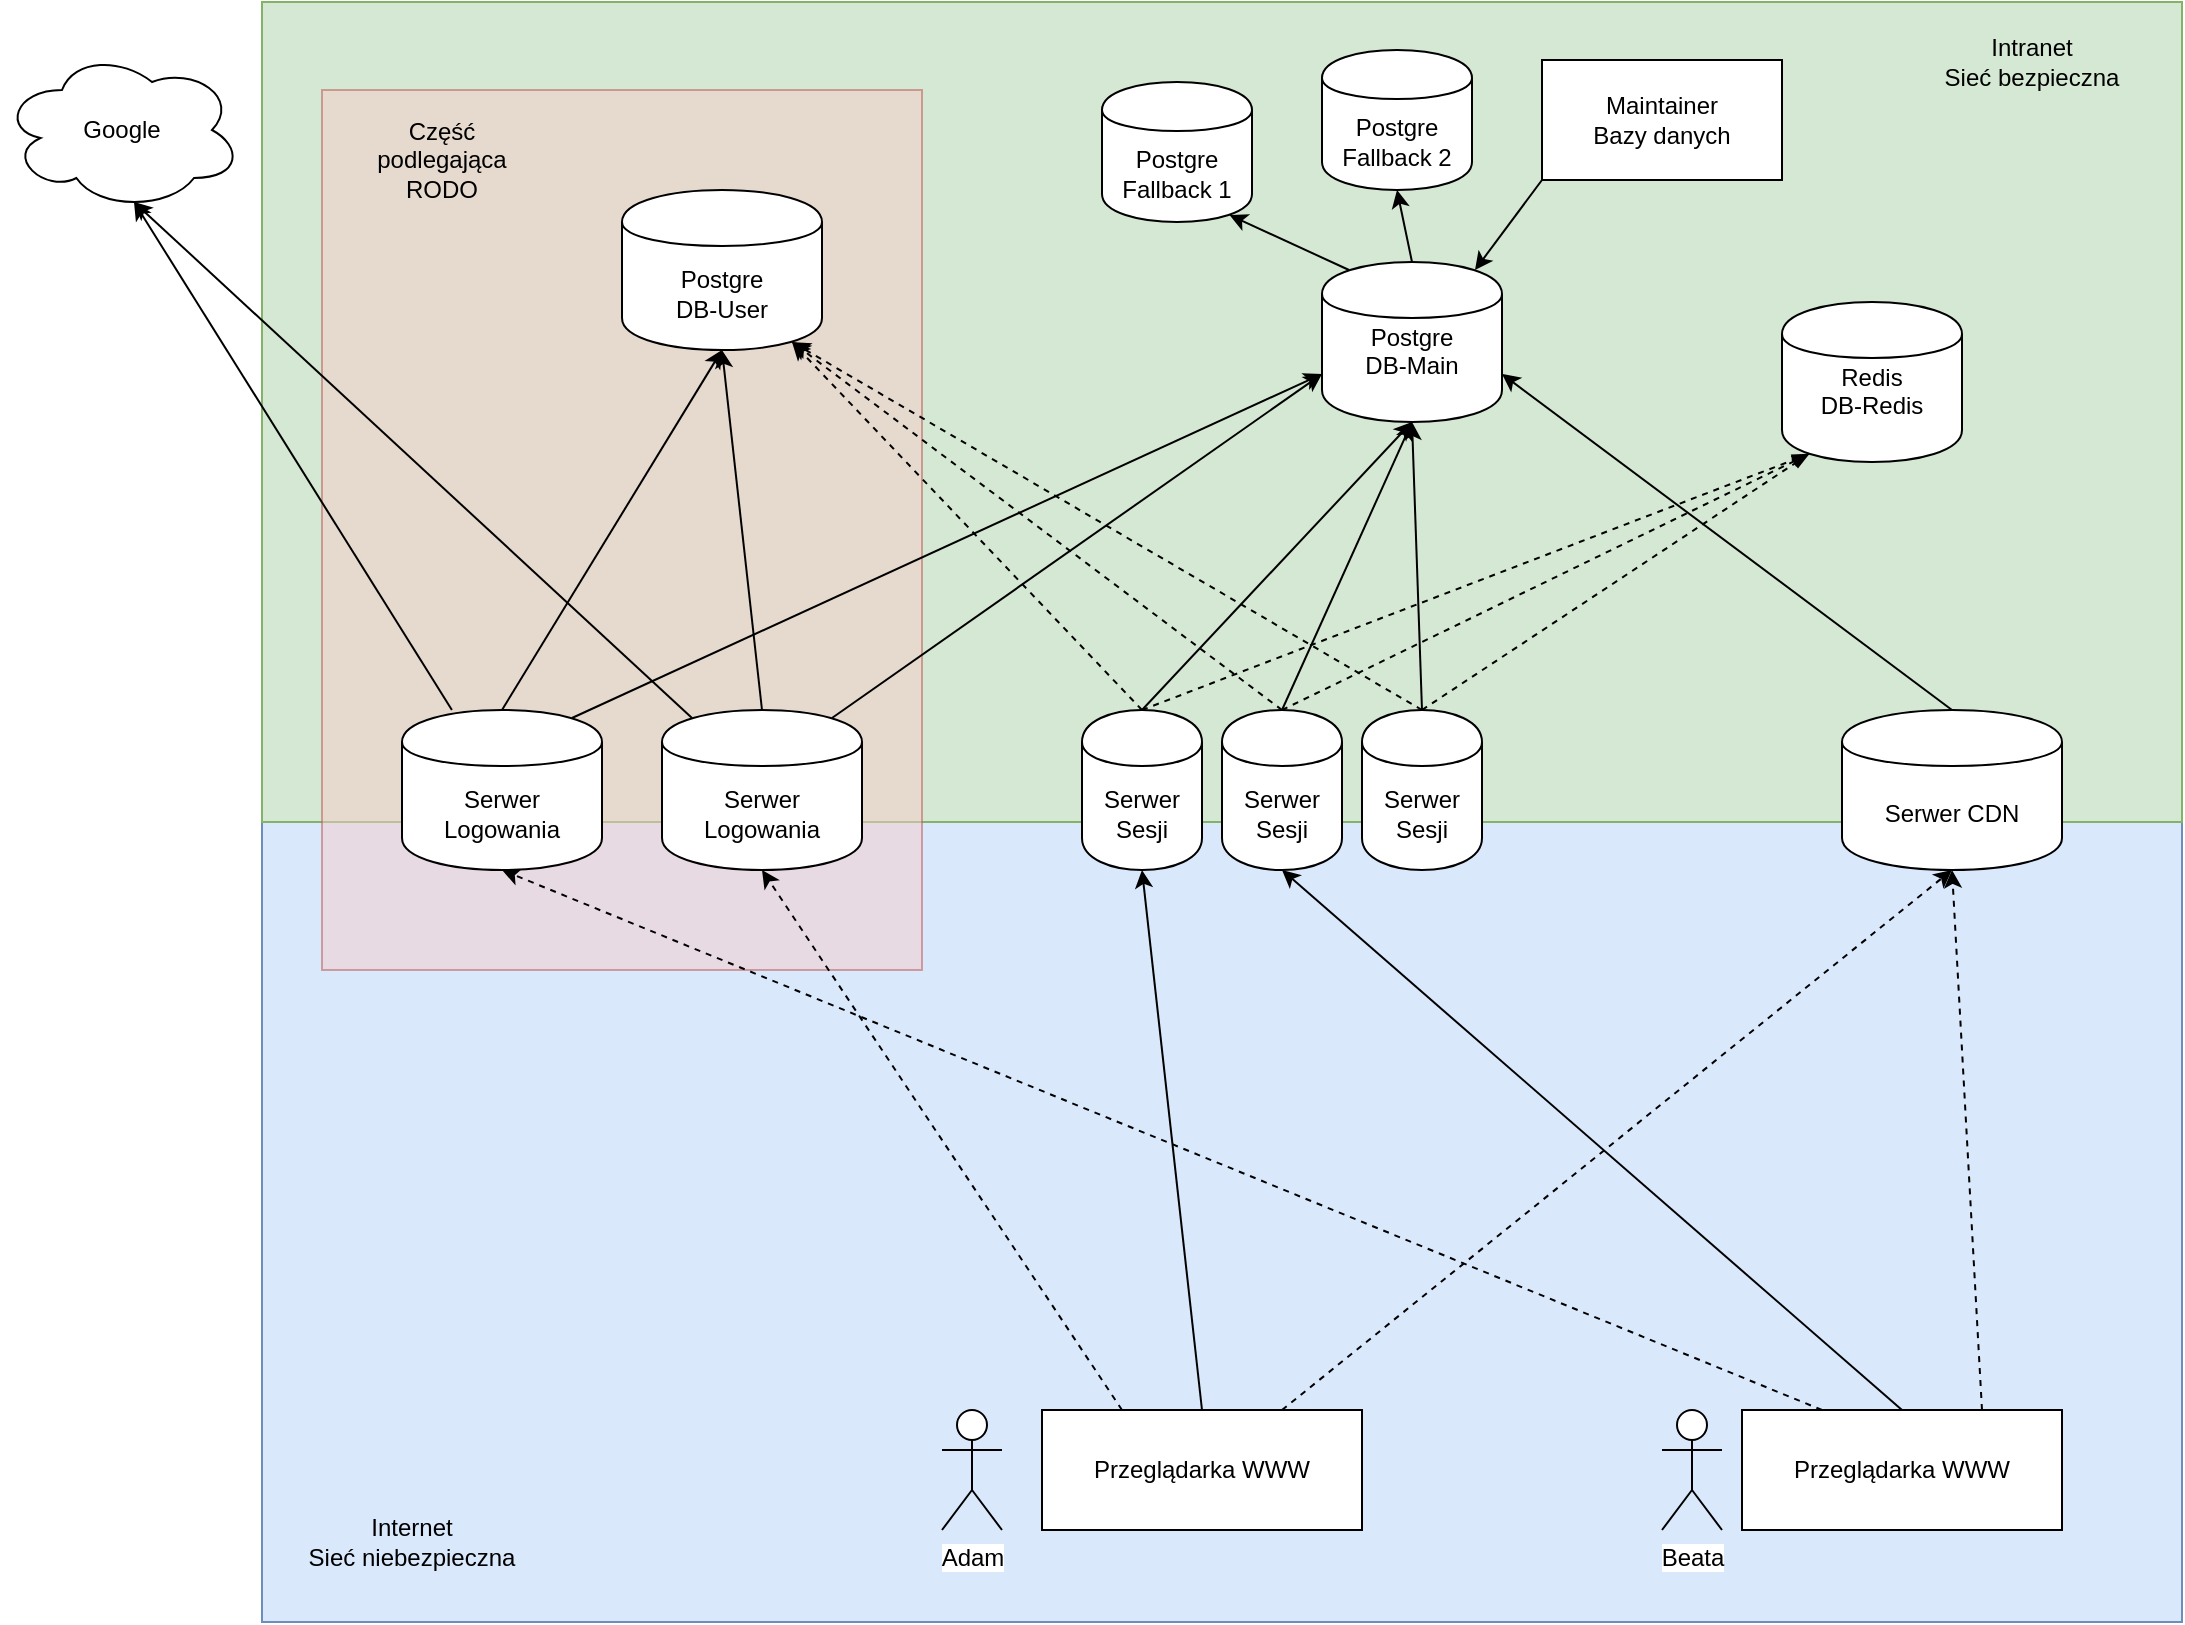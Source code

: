 <mxfile version="13.0.1" type="device" pages="5"><diagram id="g_o7d2ABGLRfhGe63ym8" name="Główna"><mxGraphModel dx="1102" dy="580" grid="1" gridSize="10" guides="1" tooltips="1" connect="1" arrows="1" fold="1" page="1" pageScale="1" pageWidth="1169" pageHeight="827" math="0" shadow="0"><root><mxCell id="0"/><mxCell id="1" parent="0"/><mxCell id="Wdhv043kFOqrC3t5ppKc-2" value="" style="rounded=0;whiteSpace=wrap;html=1;fillColor=#dae8fc;strokeColor=#6c8ebf;" parent="1" vertex="1"><mxGeometry x="140" y="420" width="960" height="400" as="geometry"/></mxCell><mxCell id="Wdhv043kFOqrC3t5ppKc-1" value="" style="rounded=0;whiteSpace=wrap;html=1;fillColor=#d5e8d4;strokeColor=#82b366;" parent="1" vertex="1"><mxGeometry x="140" y="10" width="960" height="410" as="geometry"/></mxCell><mxCell id="zVU1gbsdw3X1vmccZMeE-21" value="" style="rounded=0;whiteSpace=wrap;html=1;fillColor=#f8cecc;strokeColor=#b85450;gradientColor=none;opacity=50;" parent="1" vertex="1"><mxGeometry x="170" y="54" width="300" height="440" as="geometry"/></mxCell><mxCell id="zVU1gbsdw3X1vmccZMeE-1" value="Serwer&lt;br&gt;Logowania" style="shape=cylinder;whiteSpace=wrap;html=1;boundedLbl=1;backgroundOutline=1;" parent="1" vertex="1"><mxGeometry x="340" y="364" width="100" height="80" as="geometry"/></mxCell><mxCell id="zVU1gbsdw3X1vmccZMeE-2" value="Serwer Sesji" style="shape=cylinder;whiteSpace=wrap;html=1;boundedLbl=1;backgroundOutline=1;" parent="1" vertex="1"><mxGeometry x="550" y="364" width="60" height="80" as="geometry"/></mxCell><mxCell id="zVU1gbsdw3X1vmccZMeE-3" value="Serwer CDN" style="shape=cylinder;whiteSpace=wrap;html=1;boundedLbl=1;backgroundOutline=1;" parent="1" vertex="1"><mxGeometry x="930" y="364" width="110" height="80" as="geometry"/></mxCell><mxCell id="zVU1gbsdw3X1vmccZMeE-6" value="Postgre&lt;br&gt;DB-User" style="shape=cylinder;whiteSpace=wrap;html=1;boundedLbl=1;backgroundOutline=1;" parent="1" vertex="1"><mxGeometry x="320" y="104" width="100" height="80" as="geometry"/></mxCell><mxCell id="zVU1gbsdw3X1vmccZMeE-7" value="&lt;span style=&quot;white-space: normal&quot;&gt;Postgre&lt;/span&gt;&lt;br style=&quot;white-space: normal&quot;&gt;&lt;span style=&quot;white-space: normal&quot;&gt;DB-Main&lt;br&gt;&lt;br&gt;&lt;/span&gt;" style="shape=cylinder;whiteSpace=wrap;html=1;boundedLbl=1;backgroundOutline=1;" parent="1" vertex="1"><mxGeometry x="670" y="140" width="90" height="80" as="geometry"/></mxCell><mxCell id="zVU1gbsdw3X1vmccZMeE-8" value="Adam" style="shape=umlActor;verticalLabelPosition=bottom;labelBackgroundColor=#ffffff;verticalAlign=top;html=1;outlineConnect=0;" parent="1" vertex="1"><mxGeometry x="480" y="714" width="30" height="60" as="geometry"/></mxCell><mxCell id="zVU1gbsdw3X1vmccZMeE-11" value="Przeglądarka WWW" style="rounded=0;whiteSpace=wrap;html=1;" parent="1" vertex="1"><mxGeometry x="530" y="714" width="160" height="60" as="geometry"/></mxCell><mxCell id="zVU1gbsdw3X1vmccZMeE-13" value="Serwer Sesji" style="shape=cylinder;whiteSpace=wrap;html=1;boundedLbl=1;backgroundOutline=1;" parent="1" vertex="1"><mxGeometry x="690" y="364" width="60" height="80" as="geometry"/></mxCell><mxCell id="zVU1gbsdw3X1vmccZMeE-14" value="Serwer Sesji" style="shape=cylinder;whiteSpace=wrap;html=1;boundedLbl=1;backgroundOutline=1;" parent="1" vertex="1"><mxGeometry x="620" y="364" width="60" height="80" as="geometry"/></mxCell><mxCell id="zVU1gbsdw3X1vmccZMeE-22" value="Część podlegająca RODO" style="text;html=1;strokeColor=none;fillColor=none;align=center;verticalAlign=middle;whiteSpace=wrap;rounded=0;" parent="1" vertex="1"><mxGeometry x="180" y="64" width="100" height="50" as="geometry"/></mxCell><mxCell id="zVU1gbsdw3X1vmccZMeE-37" value="" style="endArrow=classic;html=1;exitX=0.5;exitY=0;exitDx=0;exitDy=0;entryX=0.5;entryY=1;entryDx=0;entryDy=0;" parent="1" source="zVU1gbsdw3X1vmccZMeE-2" target="zVU1gbsdw3X1vmccZMeE-7" edge="1"><mxGeometry width="50" height="50" relative="1" as="geometry"><mxPoint x="620" y="404" as="sourcePoint"/><mxPoint x="670" y="354" as="targetPoint"/></mxGeometry></mxCell><mxCell id="zVU1gbsdw3X1vmccZMeE-39" value="" style="endArrow=classic;html=1;entryX=0.5;entryY=1;entryDx=0;entryDy=0;exitX=0.5;exitY=0;exitDx=0;exitDy=0;" parent="1" source="zVU1gbsdw3X1vmccZMeE-14" target="zVU1gbsdw3X1vmccZMeE-7" edge="1"><mxGeometry width="50" height="50" relative="1" as="geometry"><mxPoint x="620" y="404" as="sourcePoint"/><mxPoint x="670" y="354" as="targetPoint"/></mxGeometry></mxCell><mxCell id="zVU1gbsdw3X1vmccZMeE-40" value="" style="endArrow=classic;html=1;exitX=0.5;exitY=0;exitDx=0;exitDy=0;entryX=0.5;entryY=1;entryDx=0;entryDy=0;" parent="1" source="zVU1gbsdw3X1vmccZMeE-13" target="zVU1gbsdw3X1vmccZMeE-7" edge="1"><mxGeometry width="50" height="50" relative="1" as="geometry"><mxPoint x="620" y="404" as="sourcePoint"/><mxPoint x="670" y="354" as="targetPoint"/></mxGeometry></mxCell><mxCell id="zVU1gbsdw3X1vmccZMeE-41" value="" style="endArrow=classic;html=1;entryX=0.5;entryY=1;entryDx=0;entryDy=0;exitX=0.75;exitY=0;exitDx=0;exitDy=0;dashed=1;" parent="1" source="zVU1gbsdw3X1vmccZMeE-11" target="zVU1gbsdw3X1vmccZMeE-3" edge="1"><mxGeometry width="50" height="50" relative="1" as="geometry"><mxPoint x="620" y="514" as="sourcePoint"/><mxPoint x="670" y="464" as="targetPoint"/></mxGeometry></mxCell><mxCell id="zVU1gbsdw3X1vmccZMeE-42" value="" style="endArrow=classic;html=1;entryX=0.5;entryY=1;entryDx=0;entryDy=0;exitX=0.25;exitY=0;exitDx=0;exitDy=0;dashed=1;" parent="1" source="zVU1gbsdw3X1vmccZMeE-11" target="zVU1gbsdw3X1vmccZMeE-1" edge="1"><mxGeometry width="50" height="50" relative="1" as="geometry"><mxPoint x="620" y="514" as="sourcePoint"/><mxPoint x="670" y="464" as="targetPoint"/></mxGeometry></mxCell><mxCell id="zVU1gbsdw3X1vmccZMeE-43" value="" style="endArrow=classic;html=1;entryX=0.5;entryY=1;entryDx=0;entryDy=0;exitX=0.5;exitY=0;exitDx=0;exitDy=0;" parent="1" source="zVU1gbsdw3X1vmccZMeE-11" target="zVU1gbsdw3X1vmccZMeE-2" edge="1"><mxGeometry width="50" height="50" relative="1" as="geometry"><mxPoint x="620" y="514" as="sourcePoint"/><mxPoint x="670" y="464" as="targetPoint"/></mxGeometry></mxCell><mxCell id="zVU1gbsdw3X1vmccZMeE-44" value="Beata" style="shape=umlActor;verticalLabelPosition=bottom;labelBackgroundColor=#ffffff;verticalAlign=top;html=1;outlineConnect=0;" parent="1" vertex="1"><mxGeometry x="840" y="714" width="30" height="60" as="geometry"/></mxCell><mxCell id="zVU1gbsdw3X1vmccZMeE-45" value="Przeglądarka WWW" style="rounded=0;whiteSpace=wrap;html=1;" parent="1" vertex="1"><mxGeometry x="880" y="714" width="160" height="60" as="geometry"/></mxCell><mxCell id="zVU1gbsdw3X1vmccZMeE-46" value="" style="endArrow=classic;html=1;exitX=0.25;exitY=0;exitDx=0;exitDy=0;entryX=0.5;entryY=1;entryDx=0;entryDy=0;dashed=1;" parent="1" source="zVU1gbsdw3X1vmccZMeE-45" target="zVU1gbsdw3X1vmccZMeE-51" edge="1"><mxGeometry width="50" height="50" relative="1" as="geometry"><mxPoint x="950" y="624" as="sourcePoint"/><mxPoint x="1000" y="574" as="targetPoint"/></mxGeometry></mxCell><mxCell id="zVU1gbsdw3X1vmccZMeE-48" value="" style="endArrow=classic;html=1;exitX=0.5;exitY=0;exitDx=0;exitDy=0;entryX=0.5;entryY=1;entryDx=0;entryDy=0;" parent="1" source="zVU1gbsdw3X1vmccZMeE-45" target="zVU1gbsdw3X1vmccZMeE-14" edge="1"><mxGeometry width="50" height="50" relative="1" as="geometry"><mxPoint x="960" y="634" as="sourcePoint"/><mxPoint x="1010" y="584" as="targetPoint"/></mxGeometry></mxCell><mxCell id="zVU1gbsdw3X1vmccZMeE-49" value="" style="endArrow=classic;html=1;entryX=0.5;entryY=1;entryDx=0;entryDy=0;exitX=0.75;exitY=0;exitDx=0;exitDy=0;dashed=1;" parent="1" source="zVU1gbsdw3X1vmccZMeE-45" target="zVU1gbsdw3X1vmccZMeE-3" edge="1"><mxGeometry width="50" height="50" relative="1" as="geometry"><mxPoint x="970" y="644" as="sourcePoint"/><mxPoint x="1020" y="594" as="targetPoint"/></mxGeometry></mxCell><mxCell id="zVU1gbsdw3X1vmccZMeE-51" value="Serwer&lt;br&gt;Logowania" style="shape=cylinder;whiteSpace=wrap;html=1;boundedLbl=1;backgroundOutline=1;" parent="1" vertex="1"><mxGeometry x="210" y="364" width="100" height="80" as="geometry"/></mxCell><mxCell id="zVU1gbsdw3X1vmccZMeE-53" value="" style="endArrow=classic;html=1;exitX=0.5;exitY=0;exitDx=0;exitDy=0;entryX=0.5;entryY=1;entryDx=0;entryDy=0;" parent="1" source="zVU1gbsdw3X1vmccZMeE-1" target="zVU1gbsdw3X1vmccZMeE-6" edge="1"><mxGeometry width="50" height="50" relative="1" as="geometry"><mxPoint x="490" y="460" as="sourcePoint"/><mxPoint x="540" y="410" as="targetPoint"/></mxGeometry></mxCell><mxCell id="zVU1gbsdw3X1vmccZMeE-54" value="" style="endArrow=classic;html=1;exitX=0.5;exitY=0;exitDx=0;exitDy=0;entryX=0.5;entryY=1;entryDx=0;entryDy=0;" parent="1" source="zVU1gbsdw3X1vmccZMeE-51" target="zVU1gbsdw3X1vmccZMeE-6" edge="1"><mxGeometry width="50" height="50" relative="1" as="geometry"><mxPoint x="490" y="460" as="sourcePoint"/><mxPoint x="540" y="410" as="targetPoint"/></mxGeometry></mxCell><mxCell id="zVU1gbsdw3X1vmccZMeE-55" value="Google" style="ellipse;shape=cloud;whiteSpace=wrap;html=1;" parent="1" vertex="1"><mxGeometry x="10" y="34" width="120" height="80" as="geometry"/></mxCell><mxCell id="zVU1gbsdw3X1vmccZMeE-56" value="" style="endArrow=classic;html=1;entryX=0.55;entryY=0.95;entryDx=0;entryDy=0;entryPerimeter=0;" parent="1" source="zVU1gbsdw3X1vmccZMeE-51" target="zVU1gbsdw3X1vmccZMeE-55" edge="1"><mxGeometry width="50" height="50" relative="1" as="geometry"><mxPoint x="30" y="530" as="sourcePoint"/><mxPoint x="80" y="480" as="targetPoint"/></mxGeometry></mxCell><mxCell id="zVU1gbsdw3X1vmccZMeE-57" value="" style="endArrow=classic;html=1;entryX=0.55;entryY=0.95;entryDx=0;entryDy=0;entryPerimeter=0;exitX=0.15;exitY=0.05;exitDx=0;exitDy=0;exitPerimeter=0;" parent="1" source="zVU1gbsdw3X1vmccZMeE-1" target="zVU1gbsdw3X1vmccZMeE-55" edge="1"><mxGeometry width="50" height="50" relative="1" as="geometry"><mxPoint x="400" y="530" as="sourcePoint"/><mxPoint x="450" y="480" as="targetPoint"/></mxGeometry></mxCell><mxCell id="Wdhv043kFOqrC3t5ppKc-3" value="Internet&lt;br&gt;Sieć niebezpieczna" style="text;html=1;strokeColor=none;fillColor=none;align=center;verticalAlign=middle;whiteSpace=wrap;rounded=0;" parent="1" vertex="1"><mxGeometry x="160" y="770" width="110" height="20" as="geometry"/></mxCell><mxCell id="Wdhv043kFOqrC3t5ppKc-5" value="Intranet&lt;br&gt;Sieć bezpieczna" style="text;html=1;strokeColor=none;fillColor=none;align=center;verticalAlign=middle;whiteSpace=wrap;rounded=0;" parent="1" vertex="1"><mxGeometry x="970" y="30" width="110" height="20" as="geometry"/></mxCell><mxCell id="IpNAKcB59paWEp9CKKF5-1" value="" style="endArrow=classic;html=1;entryX=1;entryY=0.7;entryDx=0;entryDy=0;exitX=0.5;exitY=0;exitDx=0;exitDy=0;" parent="1" source="zVU1gbsdw3X1vmccZMeE-3" target="zVU1gbsdw3X1vmccZMeE-7" edge="1"><mxGeometry width="50" height="50" relative="1" as="geometry"><mxPoint x="530" y="470" as="sourcePoint"/><mxPoint x="580" y="420" as="targetPoint"/></mxGeometry></mxCell><mxCell id="IpNAKcB59paWEp9CKKF5-2" value="" style="endArrow=classic;html=1;exitX=0.85;exitY=0.05;exitDx=0;exitDy=0;exitPerimeter=0;entryX=0;entryY=0.7;entryDx=0;entryDy=0;" parent="1" source="zVU1gbsdw3X1vmccZMeE-1" target="zVU1gbsdw3X1vmccZMeE-7" edge="1"><mxGeometry width="50" height="50" relative="1" as="geometry"><mxPoint x="530" y="470" as="sourcePoint"/><mxPoint x="580" y="420" as="targetPoint"/></mxGeometry></mxCell><mxCell id="IpNAKcB59paWEp9CKKF5-3" value="" style="endArrow=classic;html=1;exitX=0.85;exitY=0.05;exitDx=0;exitDy=0;exitPerimeter=0;entryX=0;entryY=0.7;entryDx=0;entryDy=0;" parent="1" source="zVU1gbsdw3X1vmccZMeE-51" target="zVU1gbsdw3X1vmccZMeE-7" edge="1"><mxGeometry width="50" height="50" relative="1" as="geometry"><mxPoint x="530" y="470" as="sourcePoint"/><mxPoint x="580" y="420" as="targetPoint"/></mxGeometry></mxCell><mxCell id="hvZgJVfTrrZfcLVwqAYe-1" value="Maintainer &lt;br&gt;Bazy danych" style="rounded=0;whiteSpace=wrap;html=1;gradientColor=none;" parent="1" vertex="1"><mxGeometry x="780" y="39" width="120" height="60" as="geometry"/></mxCell><mxCell id="hvZgJVfTrrZfcLVwqAYe-2" value="" style="endArrow=classic;html=1;exitX=0;exitY=1;exitDx=0;exitDy=0;entryX=0.85;entryY=0.05;entryDx=0;entryDy=0;entryPerimeter=0;" parent="1" source="hvZgJVfTrrZfcLVwqAYe-1" target="zVU1gbsdw3X1vmccZMeE-7" edge="1"><mxGeometry width="50" height="50" relative="1" as="geometry"><mxPoint x="530" y="470" as="sourcePoint"/><mxPoint x="580" y="420" as="targetPoint"/></mxGeometry></mxCell><mxCell id="hvZgJVfTrrZfcLVwqAYe-3" value="&lt;span style=&quot;white-space: normal&quot;&gt;Postgre&lt;/span&gt;&lt;br style=&quot;white-space: normal&quot;&gt;&lt;span style=&quot;white-space: normal&quot;&gt;Fallback 1&lt;br&gt;&lt;/span&gt;" style="shape=cylinder;whiteSpace=wrap;html=1;boundedLbl=1;backgroundOutline=1;" parent="1" vertex="1"><mxGeometry x="560" y="50" width="75" height="70" as="geometry"/></mxCell><mxCell id="hvZgJVfTrrZfcLVwqAYe-4" value="&lt;span style=&quot;white-space: normal&quot;&gt;Postgre&lt;/span&gt;&lt;br style=&quot;white-space: normal&quot;&gt;&lt;span style=&quot;white-space: normal&quot;&gt;Fallback 2&lt;br&gt;&lt;/span&gt;" style="shape=cylinder;whiteSpace=wrap;html=1;boundedLbl=1;backgroundOutline=1;" parent="1" vertex="1"><mxGeometry x="670" y="34" width="75" height="70" as="geometry"/></mxCell><mxCell id="hvZgJVfTrrZfcLVwqAYe-5" value="" style="endArrow=classic;html=1;entryX=0.85;entryY=0.95;entryDx=0;entryDy=0;entryPerimeter=0;exitX=0.15;exitY=0.05;exitDx=0;exitDy=0;exitPerimeter=0;" parent="1" source="zVU1gbsdw3X1vmccZMeE-7" target="hvZgJVfTrrZfcLVwqAYe-3" edge="1"><mxGeometry width="50" height="50" relative="1" as="geometry"><mxPoint x="530" y="470" as="sourcePoint"/><mxPoint x="580" y="420" as="targetPoint"/></mxGeometry></mxCell><mxCell id="hvZgJVfTrrZfcLVwqAYe-6" value="" style="endArrow=classic;html=1;exitX=0.5;exitY=0;exitDx=0;exitDy=0;entryX=0.5;entryY=1;entryDx=0;entryDy=0;" parent="1" source="zVU1gbsdw3X1vmccZMeE-7" target="hvZgJVfTrrZfcLVwqAYe-4" edge="1"><mxGeometry width="50" height="50" relative="1" as="geometry"><mxPoint x="530" y="470" as="sourcePoint"/><mxPoint x="580" y="420" as="targetPoint"/></mxGeometry></mxCell><mxCell id="BzY4azQwdPOiMQktSSi3-2" value="" style="endArrow=classic;html=1;entryX=0.85;entryY=0.95;entryDx=0;entryDy=0;entryPerimeter=0;exitX=0.5;exitY=0;exitDx=0;exitDy=0;dashed=1;" parent="1" source="zVU1gbsdw3X1vmccZMeE-2" target="zVU1gbsdw3X1vmccZMeE-6" edge="1"><mxGeometry width="50" height="50" relative="1" as="geometry"><mxPoint x="560" y="400" as="sourcePoint"/><mxPoint x="610" y="350" as="targetPoint"/></mxGeometry></mxCell><mxCell id="BzY4azQwdPOiMQktSSi3-3" value="" style="endArrow=classic;html=1;entryX=0.85;entryY=0.95;entryDx=0;entryDy=0;entryPerimeter=0;exitX=0.5;exitY=0;exitDx=0;exitDy=0;dashed=1;" parent="1" source="zVU1gbsdw3X1vmccZMeE-14" target="zVU1gbsdw3X1vmccZMeE-6" edge="1"><mxGeometry width="50" height="50" relative="1" as="geometry"><mxPoint x="590" y="374" as="sourcePoint"/><mxPoint x="415" y="190" as="targetPoint"/></mxGeometry></mxCell><mxCell id="BzY4azQwdPOiMQktSSi3-4" value="" style="endArrow=classic;html=1;entryX=0.85;entryY=0.95;entryDx=0;entryDy=0;entryPerimeter=0;exitX=0.5;exitY=0;exitDx=0;exitDy=0;dashed=1;" parent="1" source="zVU1gbsdw3X1vmccZMeE-13" target="zVU1gbsdw3X1vmccZMeE-6" edge="1"><mxGeometry width="50" height="50" relative="1" as="geometry"><mxPoint x="660" y="374" as="sourcePoint"/><mxPoint x="415" y="190" as="targetPoint"/></mxGeometry></mxCell><mxCell id="-6H9P5p2dHpFH-MWPTi3-1" value="Redis&lt;br style=&quot;white-space: normal&quot;&gt;&lt;span style=&quot;white-space: normal&quot;&gt;DB-Redis&lt;br&gt;&lt;br&gt;&lt;/span&gt;" style="shape=cylinder;whiteSpace=wrap;html=1;boundedLbl=1;backgroundOutline=1;" vertex="1" parent="1"><mxGeometry x="900" y="160" width="90" height="80" as="geometry"/></mxCell><mxCell id="-6H9P5p2dHpFH-MWPTi3-2" value="" style="endArrow=blockThin;dashed=1;html=1;entryX=0.15;entryY=0.95;entryDx=0;entryDy=0;entryPerimeter=0;exitX=0.5;exitY=0;exitDx=0;exitDy=0;jumpStyle=none;fixDash=0;endFill=1;" edge="1" parent="1" source="zVU1gbsdw3X1vmccZMeE-13" target="-6H9P5p2dHpFH-MWPTi3-1"><mxGeometry width="50" height="50" relative="1" as="geometry"><mxPoint x="540" y="320" as="sourcePoint"/><mxPoint x="590" y="270" as="targetPoint"/></mxGeometry></mxCell><mxCell id="-6H9P5p2dHpFH-MWPTi3-3" value="" style="endArrow=blockThin;dashed=1;html=1;entryX=0.15;entryY=0.95;entryDx=0;entryDy=0;entryPerimeter=0;exitX=0.5;exitY=0;exitDx=0;exitDy=0;jumpStyle=none;fixDash=0;endFill=1;" edge="1" parent="1" source="zVU1gbsdw3X1vmccZMeE-14" target="-6H9P5p2dHpFH-MWPTi3-1"><mxGeometry width="50" height="50" relative="1" as="geometry"><mxPoint x="730" y="374" as="sourcePoint"/><mxPoint x="923.5" y="246" as="targetPoint"/></mxGeometry></mxCell><mxCell id="-6H9P5p2dHpFH-MWPTi3-4" value="" style="endArrow=blockThin;dashed=1;html=1;exitX=0.5;exitY=0;exitDx=0;exitDy=0;jumpStyle=none;fixDash=0;endFill=1;entryX=0.15;entryY=0.95;entryDx=0;entryDy=0;entryPerimeter=0;" edge="1" parent="1" source="zVU1gbsdw3X1vmccZMeE-2" target="-6H9P5p2dHpFH-MWPTi3-1"><mxGeometry width="50" height="50" relative="1" as="geometry"><mxPoint x="660" y="374" as="sourcePoint"/><mxPoint x="924" y="246" as="targetPoint"/></mxGeometry></mxCell></root></mxGraphModel></diagram><diagram id="svzukhoQH60K90qG7GUk" name="DB-User"><mxGraphModel dx="1422" dy="740" grid="1" gridSize="10" guides="1" tooltips="1" connect="1" arrows="1" fold="1" page="1" pageScale="1" pageWidth="1169" pageHeight="827" math="0" shadow="0"><root><mxCell id="kJwGeLo48yQyAkO6dQvn-0"/><mxCell id="kJwGeLo48yQyAkO6dQvn-1" parent="kJwGeLo48yQyAkO6dQvn-0"/><mxCell id="422IooHSFKkNbu-Hki5J-1" value="Users" style="swimlane;fontStyle=0;childLayout=stackLayout;horizontal=1;startSize=26;fillColor=none;horizontalStack=0;resizeParent=1;resizeParentMax=0;resizeLast=0;collapsible=1;marginBottom=0;" vertex="1" parent="kJwGeLo48yQyAkO6dQvn-1"><mxGeometry x="80" y="40" width="140" height="286" as="geometry"/></mxCell><mxCell id="422IooHSFKkNbu-Hki5J-2" value="user:uuid" style="text;strokeColor=none;fillColor=none;align=left;verticalAlign=top;spacingLeft=4;spacingRight=4;overflow=hidden;rotatable=0;points=[[0,0.5],[1,0.5]];portConstraint=eastwest;" vertex="1" parent="422IooHSFKkNbu-Hki5J-1"><mxGeometry y="26" width="140" height="26" as="geometry"/></mxCell><mxCell id="422IooHSFKkNbu-Hki5J-3" value="law_type:text" style="text;strokeColor=none;fillColor=none;align=left;verticalAlign=top;spacingLeft=4;spacingRight=4;overflow=hidden;rotatable=0;points=[[0,0.5],[1,0.5]];portConstraint=eastwest;" vertex="1" parent="422IooHSFKkNbu-Hki5J-1"><mxGeometry y="52" width="140" height="26" as="geometry"/></mxCell><mxCell id="Hd07u24wmqxaU2tC9WUt-7" value="name_family:text" style="text;strokeColor=none;fillColor=none;align=left;verticalAlign=top;spacingLeft=4;spacingRight=4;overflow=hidden;rotatable=0;points=[[0,0.5],[1,0.5]];portConstraint=eastwest;" vertex="1" parent="422IooHSFKkNbu-Hki5J-1"><mxGeometry y="78" width="140" height="26" as="geometry"/></mxCell><mxCell id="422IooHSFKkNbu-Hki5J-4" value="name_given:text" style="text;strokeColor=none;fillColor=none;align=left;verticalAlign=top;spacingLeft=4;spacingRight=4;overflow=hidden;rotatable=0;points=[[0,0.5],[1,0.5]];portConstraint=eastwest;" vertex="1" parent="422IooHSFKkNbu-Hki5J-1"><mxGeometry y="104" width="140" height="26" as="geometry"/></mxCell><mxCell id="Hd07u24wmqxaU2tC9WUt-9" value="name_middle:text" style="text;strokeColor=none;fillColor=none;align=left;verticalAlign=top;spacingLeft=4;spacingRight=4;overflow=hidden;rotatable=0;points=[[0,0.5],[1,0.5]];portConstraint=eastwest;" vertex="1" parent="422IooHSFKkNbu-Hki5J-1"><mxGeometry y="130" width="140" height="26" as="geometry"/></mxCell><mxCell id="Hd07u24wmqxaU2tC9WUt-11" value="name_prefix:text" style="text;strokeColor=none;fillColor=none;align=left;verticalAlign=top;spacingLeft=4;spacingRight=4;overflow=hidden;rotatable=0;points=[[0,0.5],[1,0.5]];portConstraint=eastwest;" vertex="1" parent="422IooHSFKkNbu-Hki5J-1"><mxGeometry y="156" width="140" height="26" as="geometry"/></mxCell><mxCell id="Hd07u24wmqxaU2tC9WUt-8" value="name_suffix:text" style="text;strokeColor=none;fillColor=none;align=left;verticalAlign=top;spacingLeft=4;spacingRight=4;overflow=hidden;rotatable=0;points=[[0,0.5],[1,0.5]];portConstraint=eastwest;" vertex="1" parent="422IooHSFKkNbu-Hki5J-1"><mxGeometry y="182" width="140" height="26" as="geometry"/></mxCell><mxCell id="Hd07u24wmqxaU2tC9WUt-10" value="address:text" style="text;strokeColor=none;fillColor=none;align=left;verticalAlign=top;spacingLeft=4;spacingRight=4;overflow=hidden;rotatable=0;points=[[0,0.5],[1,0.5]];portConstraint=eastwest;" vertex="1" parent="422IooHSFKkNbu-Hki5J-1"><mxGeometry y="208" width="140" height="26" as="geometry"/></mxCell><mxCell id="Hd07u24wmqxaU2tC9WUt-6" value="address_data:json" style="text;strokeColor=none;fillColor=none;align=left;verticalAlign=top;spacingLeft=4;spacingRight=4;overflow=hidden;rotatable=0;points=[[0,0.5],[1,0.5]];portConstraint=eastwest;" vertex="1" parent="422IooHSFKkNbu-Hki5J-1"><mxGeometry y="234" width="140" height="26" as="geometry"/></mxCell><mxCell id="Hd07u24wmqxaU2tC9WUt-13" value="deleted:boolean=false" style="text;strokeColor=none;fillColor=none;align=left;verticalAlign=top;spacingLeft=4;spacingRight=4;overflow=hidden;rotatable=0;points=[[0,0.5],[1,0.5]];portConstraint=eastwest;" vertex="1" parent="422IooHSFKkNbu-Hki5J-1"><mxGeometry y="260" width="140" height="26" as="geometry"/></mxCell><mxCell id="Hd07u24wmqxaU2tC9WUt-0" value="Basic Auth" style="swimlane;fontStyle=0;childLayout=stackLayout;horizontal=1;startSize=26;fillColor=none;horizontalStack=0;resizeParent=1;resizeParentMax=0;resizeLast=0;collapsible=1;marginBottom=0;" vertex="1" parent="kJwGeLo48yQyAkO6dQvn-1"><mxGeometry x="280" y="40" width="140" height="78" as="geometry"/></mxCell><mxCell id="Hd07u24wmqxaU2tC9WUt-1" value="id:uuid" style="text;strokeColor=none;fillColor=none;align=left;verticalAlign=top;spacingLeft=4;spacingRight=4;overflow=hidden;rotatable=0;points=[[0,0.5],[1,0.5]];portConstraint=eastwest;" vertex="1" parent="Hd07u24wmqxaU2tC9WUt-0"><mxGeometry y="26" width="140" height="26" as="geometry"/></mxCell><mxCell id="Hd07u24wmqxaU2tC9WUt-2" value="password:text" style="text;strokeColor=none;fillColor=none;align=left;verticalAlign=top;spacingLeft=4;spacingRight=4;overflow=hidden;rotatable=0;points=[[0,0.5],[1,0.5]];portConstraint=eastwest;" vertex="1" parent="Hd07u24wmqxaU2tC9WUt-0"><mxGeometry y="52" width="140" height="26" as="geometry"/></mxCell></root></mxGraphModel></diagram><diagram id="_MpY2OAgVIqCt8gTHOA5" name="BD-Rest"><mxGraphModel dx="1422" dy="740" grid="1" gridSize="10" guides="1" tooltips="1" connect="1" arrows="1" fold="1" page="1" pageScale="1" pageWidth="1169" pageHeight="827" math="0" shadow="0"><root><mxCell id="eYoZr5CZRIhx8HkqQL3Y-0"/><mxCell id="eYoZr5CZRIhx8HkqQL3Y-1" parent="eYoZr5CZRIhx8HkqQL3Y-0"/><mxCell id="-vfzKy4uZKVwULW6QfxS-13" value="Sessions" style="swimlane;fontStyle=0;childLayout=stackLayout;horizontal=1;startSize=26;fillColor=none;horizontalStack=0;resizeParent=1;resizeParentMax=0;resizeLast=0;collapsible=1;marginBottom=0;" vertex="1" parent="eYoZr5CZRIhx8HkqQL3Y-1"><mxGeometry x="480" y="40" width="140" height="156" as="geometry"/></mxCell><mxCell id="-vfzKy4uZKVwULW6QfxS-14" value="input_time:timestamp" style="text;strokeColor=none;fillColor=none;align=left;verticalAlign=top;spacingLeft=4;spacingRight=4;overflow=hidden;rotatable=0;points=[[0,0.5],[1,0.5]];portConstraint=eastwest;" vertex="1" parent="-vfzKy4uZKVwULW6QfxS-13"><mxGeometry y="26" width="140" height="26" as="geometry"/></mxCell><mxCell id="-vfzKy4uZKVwULW6QfxS-15" value="id:uuid" style="text;strokeColor=none;fillColor=none;align=left;verticalAlign=top;spacingLeft=4;spacingRight=4;overflow=hidden;rotatable=0;points=[[0,0.5],[1,0.5]];portConstraint=eastwest;" vertex="1" parent="-vfzKy4uZKVwULW6QfxS-13"><mxGeometry y="52" width="140" height="26" as="geometry"/></mxCell><mxCell id="-vfzKy4uZKVwULW6QfxS-34" value="user:uuid" style="text;strokeColor=none;fillColor=none;align=left;verticalAlign=top;spacingLeft=4;spacingRight=4;overflow=hidden;rotatable=0;points=[[0,0.5],[1,0.5]];portConstraint=eastwest;" vertex="1" parent="-vfzKy4uZKVwULW6QfxS-13"><mxGeometry y="78" width="140" height="26" as="geometry"/></mxCell><mxCell id="-vfzKy4uZKVwULW6QfxS-16" value="address:text" style="text;strokeColor=none;fillColor=none;align=left;verticalAlign=top;spacingLeft=4;spacingRight=4;overflow=hidden;rotatable=0;points=[[0,0.5],[1,0.5]];portConstraint=eastwest;" vertex="1" parent="-vfzKy4uZKVwULW6QfxS-13"><mxGeometry y="104" width="140" height="26" as="geometry"/></mxCell><mxCell id="-vfzKy4uZKVwULW6QfxS-17" value="args:json" style="text;strokeColor=none;fillColor=none;align=left;verticalAlign=top;spacingLeft=4;spacingRight=4;overflow=hidden;rotatable=0;points=[[0,0.5],[1,0.5]];portConstraint=eastwest;" vertex="1" parent="-vfzKy4uZKVwULW6QfxS-13"><mxGeometry y="130" width="140" height="26" as="geometry"/></mxCell><mxCell id="-vfzKy4uZKVwULW6QfxS-7" value="Session Journal" style="swimlane;fontStyle=0;childLayout=stackLayout;horizontal=1;startSize=26;fillColor=none;horizontalStack=0;resizeParent=1;resizeParentMax=0;resizeLast=0;collapsible=1;marginBottom=0;" vertex="1" parent="eYoZr5CZRIhx8HkqQL3Y-1"><mxGeometry x="280" y="40" width="140" height="156" as="geometry"/></mxCell><mxCell id="-vfzKy4uZKVwULW6QfxS-8" value="input_time:timestamp" style="text;strokeColor=none;fillColor=none;align=left;verticalAlign=top;spacingLeft=4;spacingRight=4;overflow=hidden;rotatable=0;points=[[0,0.5],[1,0.5]];portConstraint=eastwest;" vertex="1" parent="-vfzKy4uZKVwULW6QfxS-7"><mxGeometry y="26" width="140" height="26" as="geometry"/></mxCell><mxCell id="-vfzKy4uZKVwULW6QfxS-9" value="user:uuid" style="text;strokeColor=none;fillColor=none;align=left;verticalAlign=top;spacingLeft=4;spacingRight=4;overflow=hidden;rotatable=0;points=[[0,0.5],[1,0.5]];portConstraint=eastwest;" vertex="1" parent="-vfzKy4uZKVwULW6QfxS-7"><mxGeometry y="52" width="140" height="26" as="geometry"/></mxCell><mxCell id="-vfzKy4uZKVwULW6QfxS-10" value="address:text" style="text;strokeColor=none;fillColor=none;align=left;verticalAlign=top;spacingLeft=4;spacingRight=4;overflow=hidden;rotatable=0;points=[[0,0.5],[1,0.5]];portConstraint=eastwest;" vertex="1" parent="-vfzKy4uZKVwULW6QfxS-7"><mxGeometry y="78" width="140" height="26" as="geometry"/></mxCell><mxCell id="-vfzKy4uZKVwULW6QfxS-11" value="session_id:uuid" style="text;strokeColor=none;fillColor=none;align=left;verticalAlign=top;spacingLeft=4;spacingRight=4;overflow=hidden;rotatable=0;points=[[0,0.5],[1,0.5]];portConstraint=eastwest;" vertex="1" parent="-vfzKy4uZKVwULW6QfxS-7"><mxGeometry y="104" width="140" height="26" as="geometry"/></mxCell><mxCell id="-vfzKy4uZKVwULW6QfxS-12" value="args:json" style="text;strokeColor=none;fillColor=none;align=left;verticalAlign=top;spacingLeft=4;spacingRight=4;overflow=hidden;rotatable=0;points=[[0,0.5],[1,0.5]];portConstraint=eastwest;" vertex="1" parent="-vfzKy4uZKVwULW6QfxS-7"><mxGeometry y="130" width="140" height="26" as="geometry"/></mxCell><mxCell id="-vfzKy4uZKVwULW6QfxS-0" value="Server Journal" style="swimlane;fontStyle=0;childLayout=stackLayout;horizontal=1;startSize=26;fillColor=none;horizontalStack=0;resizeParent=1;resizeParentMax=0;resizeLast=0;collapsible=1;marginBottom=0;" vertex="1" parent="eYoZr5CZRIhx8HkqQL3Y-1"><mxGeometry x="80" y="40" width="140" height="156" as="geometry"/></mxCell><mxCell id="-vfzKy4uZKVwULW6QfxS-1" value="input_time:timestamp" style="text;strokeColor=none;fillColor=none;align=left;verticalAlign=top;spacingLeft=4;spacingRight=4;overflow=hidden;rotatable=0;points=[[0,0.5],[1,0.5]];portConstraint=eastwest;" vertex="1" parent="-vfzKy4uZKVwULW6QfxS-0"><mxGeometry y="26" width="140" height="26" as="geometry"/></mxCell><mxCell id="-vfzKy4uZKVwULW6QfxS-5" value="id:uuid" style="text;strokeColor=none;fillColor=none;align=left;verticalAlign=top;spacingLeft=4;spacingRight=4;overflow=hidden;rotatable=0;points=[[0,0.5],[1,0.5]];portConstraint=eastwest;" vertex="1" parent="-vfzKy4uZKVwULW6QfxS-0"><mxGeometry y="52" width="140" height="26" as="geometry"/></mxCell><mxCell id="-vfzKy4uZKVwULW6QfxS-2" value="address:text" style="text;strokeColor=none;fillColor=none;align=left;verticalAlign=top;spacingLeft=4;spacingRight=4;overflow=hidden;rotatable=0;points=[[0,0.5],[1,0.5]];portConstraint=eastwest;" vertex="1" parent="-vfzKy4uZKVwULW6QfxS-0"><mxGeometry y="78" width="140" height="26" as="geometry"/></mxCell><mxCell id="-vfzKy4uZKVwULW6QfxS-3" value="type:text" style="text;strokeColor=none;fillColor=none;align=left;verticalAlign=top;spacingLeft=4;spacingRight=4;overflow=hidden;rotatable=0;points=[[0,0.5],[1,0.5]];portConstraint=eastwest;" vertex="1" parent="-vfzKy4uZKVwULW6QfxS-0"><mxGeometry y="104" width="140" height="26" as="geometry"/></mxCell><mxCell id="-vfzKy4uZKVwULW6QfxS-6" value="args:json" style="text;strokeColor=none;fillColor=none;align=left;verticalAlign=top;spacingLeft=4;spacingRight=4;overflow=hidden;rotatable=0;points=[[0,0.5],[1,0.5]];portConstraint=eastwest;" vertex="1" parent="-vfzKy4uZKVwULW6QfxS-0"><mxGeometry y="130" width="140" height="26" as="geometry"/></mxCell><mxCell id="-vfzKy4uZKVwULW6QfxS-28" value="Session Events" style="swimlane;fontStyle=0;childLayout=stackLayout;horizontal=1;startSize=26;fillColor=none;horizontalStack=0;resizeParent=1;resizeParentMax=0;resizeLast=0;collapsible=1;marginBottom=0;" vertex="1" parent="eYoZr5CZRIhx8HkqQL3Y-1"><mxGeometry x="680" y="40" width="140" height="130" as="geometry"/></mxCell><mxCell id="-vfzKy4uZKVwULW6QfxS-29" value="input_time:timestamp" style="text;strokeColor=none;fillColor=none;align=left;verticalAlign=top;spacingLeft=4;spacingRight=4;overflow=hidden;rotatable=0;points=[[0,0.5],[1,0.5]];portConstraint=eastwest;" vertex="1" parent="-vfzKy4uZKVwULW6QfxS-28"><mxGeometry y="26" width="140" height="26" as="geometry"/></mxCell><mxCell id="-vfzKy4uZKVwULW6QfxS-30" value="session_id:uuid" style="text;strokeColor=none;fillColor=none;align=left;verticalAlign=top;spacingLeft=4;spacingRight=4;overflow=hidden;rotatable=0;points=[[0,0.5],[1,0.5]];portConstraint=eastwest;" vertex="1" parent="-vfzKy4uZKVwULW6QfxS-28"><mxGeometry y="52" width="140" height="26" as="geometry"/></mxCell><mxCell id="-vfzKy4uZKVwULW6QfxS-31" value="event:text" style="text;strokeColor=none;fillColor=none;align=left;verticalAlign=top;spacingLeft=4;spacingRight=4;overflow=hidden;rotatable=0;points=[[0,0.5],[1,0.5]];portConstraint=eastwest;" vertex="1" parent="-vfzKy4uZKVwULW6QfxS-28"><mxGeometry y="78" width="140" height="26" as="geometry"/></mxCell><mxCell id="-vfzKy4uZKVwULW6QfxS-32" value="args:json" style="text;strokeColor=none;fillColor=none;align=left;verticalAlign=top;spacingLeft=4;spacingRight=4;overflow=hidden;rotatable=0;points=[[0,0.5],[1,0.5]];portConstraint=eastwest;" vertex="1" parent="-vfzKy4uZKVwULW6QfxS-28"><mxGeometry y="104" width="140" height="26" as="geometry"/></mxCell><mxCell id="-vfzKy4uZKVwULW6QfxS-18" value="Messages" style="swimlane;fontStyle=0;childLayout=stackLayout;horizontal=1;startSize=26;fillColor=none;horizontalStack=0;resizeParent=1;resizeParentMax=0;resizeLast=0;collapsible=1;marginBottom=0;" vertex="1" parent="eYoZr5CZRIhx8HkqQL3Y-1"><mxGeometry x="880" y="40" width="140" height="208" as="geometry"/></mxCell><mxCell id="-vfzKy4uZKVwULW6QfxS-19" value="input_time:timestamp" style="text;strokeColor=none;fillColor=none;align=left;verticalAlign=top;spacingLeft=4;spacingRight=4;overflow=hidden;rotatable=0;points=[[0,0.5],[1,0.5]];portConstraint=eastwest;" vertex="1" parent="-vfzKy4uZKVwULW6QfxS-18"><mxGeometry y="26" width="140" height="26" as="geometry"/></mxCell><mxCell id="-vfzKy4uZKVwULW6QfxS-20" value="session_id:uuid" style="text;strokeColor=none;fillColor=none;align=left;verticalAlign=top;spacingLeft=4;spacingRight=4;overflow=hidden;rotatable=0;points=[[0,0.5],[1,0.5]];portConstraint=eastwest;" vertex="1" parent="-vfzKy4uZKVwULW6QfxS-18"><mxGeometry y="52" width="140" height="26" as="geometry"/></mxCell><mxCell id="-vfzKy4uZKVwULW6QfxS-21" value="id:uuid" style="text;strokeColor=none;fillColor=none;align=left;verticalAlign=top;spacingLeft=4;spacingRight=4;overflow=hidden;rotatable=0;points=[[0,0.5],[1,0.5]];portConstraint=eastwest;" vertex="1" parent="-vfzKy4uZKVwULW6QfxS-18"><mxGeometry y="78" width="140" height="26" as="geometry"/></mxCell><mxCell id="-vfzKy4uZKVwULW6QfxS-23" value="from:uuid" style="text;strokeColor=none;fillColor=none;align=left;verticalAlign=top;spacingLeft=4;spacingRight=4;overflow=hidden;rotatable=0;points=[[0,0.5],[1,0.5]];portConstraint=eastwest;" vertex="1" parent="-vfzKy4uZKVwULW6QfxS-18"><mxGeometry y="104" width="140" height="26" as="geometry"/></mxCell><mxCell id="-vfzKy4uZKVwULW6QfxS-25" value="to_type:text" style="text;strokeColor=none;fillColor=none;align=left;verticalAlign=top;spacingLeft=4;spacingRight=4;overflow=hidden;rotatable=0;points=[[0,0.5],[1,0.5]];portConstraint=eastwest;" vertex="1" parent="-vfzKy4uZKVwULW6QfxS-18"><mxGeometry y="130" width="140" height="26" as="geometry"/></mxCell><mxCell id="-vfzKy4uZKVwULW6QfxS-24" value="to_id:uuid" style="text;strokeColor=none;fillColor=none;align=left;verticalAlign=top;spacingLeft=4;spacingRight=4;overflow=hidden;rotatable=0;points=[[0,0.5],[1,0.5]];portConstraint=eastwest;" vertex="1" parent="-vfzKy4uZKVwULW6QfxS-18"><mxGeometry y="156" width="140" height="26" as="geometry"/></mxCell><mxCell id="-vfzKy4uZKVwULW6QfxS-27" value="content:json" style="text;strokeColor=none;fillColor=none;align=left;verticalAlign=top;spacingLeft=4;spacingRight=4;overflow=hidden;rotatable=0;points=[[0,0.5],[1,0.5]];portConstraint=eastwest;" vertex="1" parent="-vfzKy4uZKVwULW6QfxS-18"><mxGeometry y="182" width="140" height="26" as="geometry"/></mxCell></root></mxGraphModel></diagram><diagram id="muv6DMsQDgQCHj7vlIZj" name="Przykładowe nawiązanie sesji"><mxGraphModel dx="1422" dy="740" grid="1" gridSize="10" guides="1" tooltips="1" connect="1" arrows="1" fold="1" page="1" pageScale="1" pageWidth="1169" pageHeight="827" math="0" shadow="0"><root><mxCell id="OULwKsf5aWPAlTb3kphF-0"/><mxCell id="OULwKsf5aWPAlTb3kphF-1" parent="OULwKsf5aWPAlTb3kphF-0"/><mxCell id="OULwKsf5aWPAlTb3kphF-2" value="Adam" style="shape=umlActor;verticalLabelPosition=bottom;labelBackgroundColor=#ffffff;verticalAlign=top;html=1;" parent="OULwKsf5aWPAlTb3kphF-1" vertex="1"><mxGeometry x="20" y="60" width="30" height="60" as="geometry"/></mxCell><mxCell id="OULwKsf5aWPAlTb3kphF-4" value="Serwer CDN" style="rounded=0;whiteSpace=wrap;html=1;" parent="OULwKsf5aWPAlTb3kphF-1" vertex="1"><mxGeometry x="280" y="10" width="120" height="30" as="geometry"/></mxCell><mxCell id="OULwKsf5aWPAlTb3kphF-5" value="Serwer Logowania" style="rounded=0;whiteSpace=wrap;html=1;" parent="OULwKsf5aWPAlTb3kphF-1" vertex="1"><mxGeometry x="440" y="10" width="120" height="30" as="geometry"/></mxCell><mxCell id="OULwKsf5aWPAlTb3kphF-6" value="Serwer Sesji 1" style="rounded=0;whiteSpace=wrap;html=1;" parent="OULwKsf5aWPAlTb3kphF-1" vertex="1"><mxGeometry x="600" y="10" width="120" height="30" as="geometry"/></mxCell><mxCell id="OULwKsf5aWPAlTb3kphF-7" value="Serwer Sesji 2" style="rounded=0;whiteSpace=wrap;html=1;" parent="OULwKsf5aWPAlTb3kphF-1" vertex="1"><mxGeometry x="760" y="10" width="120" height="30" as="geometry"/></mxCell><mxCell id="xww7iuyhRyDiXasbVqBV-0" value="" style="endArrow=none;html=1;entryX=0.5;entryY=1;entryDx=0;entryDy=0;" parent="OULwKsf5aWPAlTb3kphF-1" target="OULwKsf5aWPAlTb3kphF-4" edge="1"><mxGeometry width="50" height="50" relative="1" as="geometry"><mxPoint x="340" y="800" as="sourcePoint"/><mxPoint x="610" y="300" as="targetPoint"/></mxGeometry></mxCell><mxCell id="xww7iuyhRyDiXasbVqBV-1" value="" style="endArrow=none;html=1;entryX=0.5;entryY=1;entryDx=0;entryDy=0;" parent="OULwKsf5aWPAlTb3kphF-1" target="OULwKsf5aWPAlTb3kphF-5" edge="1"><mxGeometry width="50" height="50" relative="1" as="geometry"><mxPoint x="499.5" y="800" as="sourcePoint"/><mxPoint x="600" y="170" as="targetPoint"/></mxGeometry></mxCell><mxCell id="xww7iuyhRyDiXasbVqBV-2" value="" style="endArrow=none;html=1;entryX=0.5;entryY=1;entryDx=0;entryDy=0;" parent="OULwKsf5aWPAlTb3kphF-1" target="OULwKsf5aWPAlTb3kphF-6" edge="1"><mxGeometry width="50" height="50" relative="1" as="geometry"><mxPoint x="660" y="800" as="sourcePoint"/><mxPoint x="630.5" y="60" as="targetPoint"/></mxGeometry></mxCell><mxCell id="xww7iuyhRyDiXasbVqBV-3" value="" style="endArrow=none;html=1;" parent="OULwKsf5aWPAlTb3kphF-1" target="OULwKsf5aWPAlTb3kphF-7" edge="1"><mxGeometry width="50" height="50" relative="1" as="geometry"><mxPoint x="820" y="800" as="sourcePoint"/><mxPoint x="670" y="50" as="targetPoint"/></mxGeometry></mxCell><mxCell id="ywdiBlJ3yrjConR5kIa--2" value="Przeglądarka" style="rounded=0;whiteSpace=wrap;html=1;" parent="OULwKsf5aWPAlTb3kphF-1" vertex="1"><mxGeometry x="120" y="10" width="120" height="30" as="geometry"/></mxCell><mxCell id="ywdiBlJ3yrjConR5kIa--3" value="" style="endArrow=none;html=1;entryX=0.5;entryY=1;entryDx=0;entryDy=0;" parent="OULwKsf5aWPAlTb3kphF-1" target="ywdiBlJ3yrjConR5kIa--2" edge="1"><mxGeometry width="50" height="50" relative="1" as="geometry"><mxPoint x="180" y="800" as="sourcePoint"/><mxPoint x="450" y="300" as="targetPoint"/></mxGeometry></mxCell><mxCell id="ywdiBlJ3yrjConR5kIa--4" value="Otwarcie strony" style="endArrow=classic;html=1;exitX=0.5;exitY=0.5;exitDx=0;exitDy=0;exitPerimeter=0;" parent="OULwKsf5aWPAlTb3kphF-1" source="OULwKsf5aWPAlTb3kphF-2" edge="1"><mxGeometry width="50" height="50" relative="1" as="geometry"><mxPoint x="480" y="300" as="sourcePoint"/><mxPoint x="180" y="90" as="targetPoint"/></mxGeometry></mxCell><mxCell id="ywdiBlJ3yrjConR5kIa--5" value="Pobranie HTML/JS/CSS&lt;br&gt;Pobranie listy S.Logowania" style="endArrow=classic;html=1;" parent="OULwKsf5aWPAlTb3kphF-1" edge="1"><mxGeometry width="50" height="50" relative="1" as="geometry"><mxPoint x="180" y="100" as="sourcePoint"/><mxPoint x="340" y="100" as="targetPoint"/></mxGeometry></mxCell><mxCell id="ywdiBlJ3yrjConR5kIa--7" value="" style="endArrow=none;html=1;entryX=0.556;entryY=0.744;entryDx=0;entryDy=0;entryPerimeter=0;" parent="OULwKsf5aWPAlTb3kphF-1" edge="1"><mxGeometry width="50" height="50" relative="1" as="geometry"><mxPoint x="40" y="800" as="sourcePoint"/><mxPoint x="39.68" y="120.0" as="targetPoint"/></mxGeometry></mxCell><mxCell id="ywdiBlJ3yrjConR5kIa--8" value="Wybranie metody&lt;br&gt;logowania i wpisanie&lt;br&gt;poświadczeń" style="endArrow=classic;html=1;" parent="OULwKsf5aWPAlTb3kphF-1" edge="1"><mxGeometry width="50" height="50" relative="1" as="geometry"><mxPoint x="40" y="160" as="sourcePoint"/><mxPoint x="180" y="160" as="targetPoint"/></mxGeometry></mxCell><mxCell id="ywdiBlJ3yrjConR5kIa--9" value="Przesłanie poświadczeń" style="endArrow=classic;html=1;" parent="OULwKsf5aWPAlTb3kphF-1" edge="1"><mxGeometry width="50" height="50" relative="1" as="geometry"><mxPoint x="180" y="180" as="sourcePoint"/><mxPoint x="500" y="180" as="targetPoint"/></mxGeometry></mxCell><mxCell id="ywdiBlJ3yrjConR5kIa--13" value="Sprawdzamy&lt;br&gt;poświadczenia" style="shape=flexArrow;endArrow=classic;html=1;" parent="OULwKsf5aWPAlTb3kphF-1" edge="1"><mxGeometry width="50" height="50" relative="1" as="geometry"><mxPoint x="499.58" y="190" as="sourcePoint"/><mxPoint x="499.58" y="250" as="targetPoint"/></mxGeometry></mxCell><mxCell id="ywdiBlJ3yrjConR5kIa--14" value="Prośba o utworzenie sesji" style="endArrow=classic;html=1;" parent="OULwKsf5aWPAlTb3kphF-1" edge="1"><mxGeometry width="50" height="50" relative="1" as="geometry"><mxPoint x="180" y="300" as="sourcePoint"/><mxPoint x="660" y="300" as="targetPoint"/></mxGeometry></mxCell><mxCell id="ywdiBlJ3yrjConR5kIa--15" value="Odmowa" style="endArrow=classic;html=1;" parent="OULwKsf5aWPAlTb3kphF-1" edge="1"><mxGeometry width="50" height="50" relative="1" as="geometry"><mxPoint x="660" y="330" as="sourcePoint"/><mxPoint x="180" y="330" as="targetPoint"/></mxGeometry></mxCell><mxCell id="ywdiBlJ3yrjConR5kIa--18" value="Potwierdzenie" style="endArrow=classic;html=1;" parent="OULwKsf5aWPAlTb3kphF-1" edge="1"><mxGeometry width="50" height="50" relative="1" as="geometry"><mxPoint x="500" y="260" as="sourcePoint"/><mxPoint x="180" y="260" as="targetPoint"/></mxGeometry></mxCell><mxCell id="AUoC8cgHKwVHGWK89N7h-0" value="Prośba o utworzenie sesji" style="endArrow=classic;html=1;" parent="OULwKsf5aWPAlTb3kphF-1" edge="1"><mxGeometry width="50" height="50" relative="1" as="geometry"><mxPoint x="180" y="360" as="sourcePoint"/><mxPoint x="820" y="360" as="targetPoint"/></mxGeometry></mxCell><mxCell id="AUoC8cgHKwVHGWK89N7h-1" value="Akceptacja" style="endArrow=classic;html=1;" parent="OULwKsf5aWPAlTb3kphF-1" edge="1"><mxGeometry width="50" height="50" relative="1" as="geometry"><mxPoint x="820" y="390" as="sourcePoint"/><mxPoint x="180" y="390" as="targetPoint"/></mxGeometry></mxCell></root></mxGraphModel></diagram><diagram name="Przykładowe wysłanie wiadomości" id="S0qVT8BMrkPu-05NOU0W"><mxGraphModel dx="1422" dy="740" grid="1" gridSize="10" guides="1" tooltips="1" connect="1" arrows="1" fold="1" page="1" pageScale="1" pageWidth="1169" pageHeight="827" math="0" shadow="0"><root><mxCell id="qXs48WdnbUhjR-Pqgd3m-0"/><mxCell id="qXs48WdnbUhjR-Pqgd3m-1" parent="qXs48WdnbUhjR-Pqgd3m-0"/><mxCell id="qXs48WdnbUhjR-Pqgd3m-42" value="" style="rounded=0;whiteSpace=wrap;html=1;gradientColor=none;opacity=50;" parent="qXs48WdnbUhjR-Pqgd3m-1" vertex="1"><mxGeometry x="330" y="160" width="20" height="180" as="geometry"/></mxCell><mxCell id="qXs48WdnbUhjR-Pqgd3m-40" value="" style="rounded=0;whiteSpace=wrap;html=1;gradientColor=none;opacity=50;" parent="qXs48WdnbUhjR-Pqgd3m-1" vertex="1"><mxGeometry x="350" y="250" width="500" height="70" as="geometry"/></mxCell><mxCell id="qXs48WdnbUhjR-Pqgd3m-2" value="Adam" style="shape=umlActor;verticalLabelPosition=bottom;labelBackgroundColor=#ffffff;verticalAlign=top;html=1;" parent="qXs48WdnbUhjR-Pqgd3m-1" vertex="1"><mxGeometry x="20" y="60" width="30" height="60" as="geometry"/></mxCell><mxCell id="qXs48WdnbUhjR-Pqgd3m-5" value="Serwer Sesji Adama" style="rounded=0;whiteSpace=wrap;html=1;" parent="qXs48WdnbUhjR-Pqgd3m-1" vertex="1"><mxGeometry x="280" y="10" width="120" height="30" as="geometry"/></mxCell><mxCell id="qXs48WdnbUhjR-Pqgd3m-6" value="Baza danych" style="rounded=0;whiteSpace=wrap;html=1;" parent="qXs48WdnbUhjR-Pqgd3m-1" vertex="1"><mxGeometry x="439" y="10" width="120" height="30" as="geometry"/></mxCell><mxCell id="qXs48WdnbUhjR-Pqgd3m-9" value="" style="endArrow=none;html=1;entryX=0.5;entryY=1;entryDx=0;entryDy=0;" parent="qXs48WdnbUhjR-Pqgd3m-1" target="qXs48WdnbUhjR-Pqgd3m-5" edge="1"><mxGeometry width="50" height="50" relative="1" as="geometry"><mxPoint x="340" y="800" as="sourcePoint"/><mxPoint x="630.5" y="60" as="targetPoint"/></mxGeometry></mxCell><mxCell id="qXs48WdnbUhjR-Pqgd3m-10" value="" style="endArrow=none;html=1;" parent="qXs48WdnbUhjR-Pqgd3m-1" target="qXs48WdnbUhjR-Pqgd3m-6" edge="1"><mxGeometry width="50" height="50" relative="1" as="geometry"><mxPoint x="499" y="800" as="sourcePoint"/><mxPoint x="670" y="50" as="targetPoint"/></mxGeometry></mxCell><mxCell id="qXs48WdnbUhjR-Pqgd3m-11" value="Przeglądarka Adama" style="rounded=0;whiteSpace=wrap;html=1;" parent="qXs48WdnbUhjR-Pqgd3m-1" vertex="1"><mxGeometry x="120" y="10" width="120" height="30" as="geometry"/></mxCell><mxCell id="qXs48WdnbUhjR-Pqgd3m-12" value="" style="endArrow=none;html=1;entryX=0.5;entryY=1;entryDx=0;entryDy=0;" parent="qXs48WdnbUhjR-Pqgd3m-1" target="qXs48WdnbUhjR-Pqgd3m-11" edge="1"><mxGeometry width="50" height="50" relative="1" as="geometry"><mxPoint x="180" y="800" as="sourcePoint"/><mxPoint x="450" y="300" as="targetPoint"/></mxGeometry></mxCell><mxCell id="qXs48WdnbUhjR-Pqgd3m-15" value="" style="endArrow=none;html=1;entryX=0.556;entryY=0.744;entryDx=0;entryDy=0;entryPerimeter=0;" parent="qXs48WdnbUhjR-Pqgd3m-1" edge="1"><mxGeometry width="50" height="50" relative="1" as="geometry"><mxPoint x="40" y="800" as="sourcePoint"/><mxPoint x="39.68" y="120.0" as="targetPoint"/></mxGeometry></mxCell><mxCell id="qXs48WdnbUhjR-Pqgd3m-24" value="Napisanie wiadomości" style="endArrow=classic;html=1;" parent="qXs48WdnbUhjR-Pqgd3m-1" edge="1"><mxGeometry width="50" height="50" relative="1" as="geometry"><mxPoint x="40" y="160" as="sourcePoint"/><mxPoint x="180" y="160" as="targetPoint"/></mxGeometry></mxCell><mxCell id="qXs48WdnbUhjR-Pqgd3m-25" value="&lt;span style=&quot;white-space: normal&quot;&gt;Serwer Sesji Beaty&lt;/span&gt;" style="rounded=0;whiteSpace=wrap;html=1;" parent="qXs48WdnbUhjR-Pqgd3m-1" vertex="1"><mxGeometry x="600" y="10" width="120" height="30" as="geometry"/></mxCell><mxCell id="qXs48WdnbUhjR-Pqgd3m-26" value="" style="endArrow=none;html=1;entryX=0.5;entryY=1;entryDx=0;entryDy=0;" parent="qXs48WdnbUhjR-Pqgd3m-1" target="qXs48WdnbUhjR-Pqgd3m-25" edge="1"><mxGeometry width="50" height="50" relative="1" as="geometry"><mxPoint x="660" y="800" as="sourcePoint"/><mxPoint x="660" y="40" as="targetPoint"/></mxGeometry></mxCell><mxCell id="qXs48WdnbUhjR-Pqgd3m-28" value="Przeglądarka Beaty" style="rounded=0;whiteSpace=wrap;html=1;" parent="qXs48WdnbUhjR-Pqgd3m-1" vertex="1"><mxGeometry x="760" y="10" width="120" height="30" as="geometry"/></mxCell><mxCell id="qXs48WdnbUhjR-Pqgd3m-29" value="" style="endArrow=none;html=1;" parent="qXs48WdnbUhjR-Pqgd3m-1" target="qXs48WdnbUhjR-Pqgd3m-28" edge="1"><mxGeometry width="50" height="50" relative="1" as="geometry"><mxPoint x="820" y="800" as="sourcePoint"/><mxPoint x="991" y="50" as="targetPoint"/></mxGeometry></mxCell><mxCell id="qXs48WdnbUhjR-Pqgd3m-33" value="Przesłanie wiadomości" style="endArrow=classic;html=1;" parent="qXs48WdnbUhjR-Pqgd3m-1" edge="1"><mxGeometry width="50" height="50" relative="1" as="geometry"><mxPoint x="180" y="180" as="sourcePoint"/><mxPoint x="340" y="180" as="targetPoint"/></mxGeometry></mxCell><mxCell id="qXs48WdnbUhjR-Pqgd3m-35" value="Zapisanie wiadomosći" style="endArrow=classic;html=1;" parent="qXs48WdnbUhjR-Pqgd3m-1" edge="1"><mxGeometry width="50" height="50" relative="1" as="geometry"><mxPoint x="340" y="200" as="sourcePoint"/><mxPoint x="500" y="200" as="targetPoint"/></mxGeometry></mxCell><mxCell id="qXs48WdnbUhjR-Pqgd3m-36" value="Pobranie sesji Beaty" style="endArrow=classic;html=1;" parent="qXs48WdnbUhjR-Pqgd3m-1" edge="1"><mxGeometry width="50" height="50" relative="1" as="geometry"><mxPoint x="340" y="230" as="sourcePoint"/><mxPoint x="500" y="230" as="targetPoint"/></mxGeometry></mxCell><mxCell id="qXs48WdnbUhjR-Pqgd3m-37" value="Akceptacja wiadomości" style="endArrow=classic;html=1;" parent="qXs48WdnbUhjR-Pqgd3m-1" edge="1"><mxGeometry width="50" height="50" relative="1" as="geometry"><mxPoint x="340" y="220" as="sourcePoint"/><mxPoint x="180" y="220" as="targetPoint"/></mxGeometry></mxCell><mxCell id="qXs48WdnbUhjR-Pqgd3m-38" value="Powiadomienie sesji Beaty o wiadomości" style="endArrow=classic;html=1;" parent="qXs48WdnbUhjR-Pqgd3m-1" edge="1"><mxGeometry width="50" height="50" relative="1" as="geometry"><mxPoint x="339" y="284.66" as="sourcePoint"/><mxPoint x="659" y="284.66" as="targetPoint"/></mxGeometry></mxCell><mxCell id="qXs48WdnbUhjR-Pqgd3m-39" value="Powiadomienie o wiad." style="endArrow=classic;html=1;" parent="qXs48WdnbUhjR-Pqgd3m-1" edge="1"><mxGeometry width="50" height="50" relative="1" as="geometry"><mxPoint x="660" y="310" as="sourcePoint"/><mxPoint x="820" y="310" as="targetPoint"/></mxGeometry></mxCell><mxCell id="qXs48WdnbUhjR-Pqgd3m-41" value="Pętla po sesjach Beaty" style="text;html=1;strokeColor=none;fillColor=none;align=center;verticalAlign=middle;whiteSpace=wrap;rounded=0;opacity=50;" parent="qXs48WdnbUhjR-Pqgd3m-1" vertex="1"><mxGeometry x="344" y="255" width="146" height="20" as="geometry"/></mxCell><mxCell id="qXs48WdnbUhjR-Pqgd3m-43" value="Proces przetwarzania wiadomości" style="text;html=1;strokeColor=none;fillColor=none;align=center;verticalAlign=middle;whiteSpace=wrap;rounded=0;opacity=50;" parent="qXs48WdnbUhjR-Pqgd3m-1" vertex="1"><mxGeometry x="350" y="130" width="80" height="20" as="geometry"/></mxCell></root></mxGraphModel></diagram></mxfile>